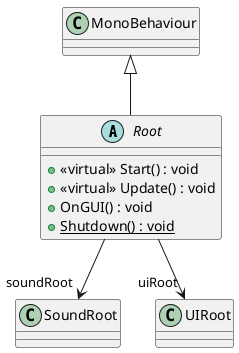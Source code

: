 @startuml
abstract class Root {
    + <<virtual>> Start() : void
    + <<virtual>> Update() : void
    + OnGUI() : void
    + {static} Shutdown() : void
}
MonoBehaviour <|-- Root
Root --> "soundRoot" SoundRoot
Root --> "uiRoot" UIRoot
@enduml
